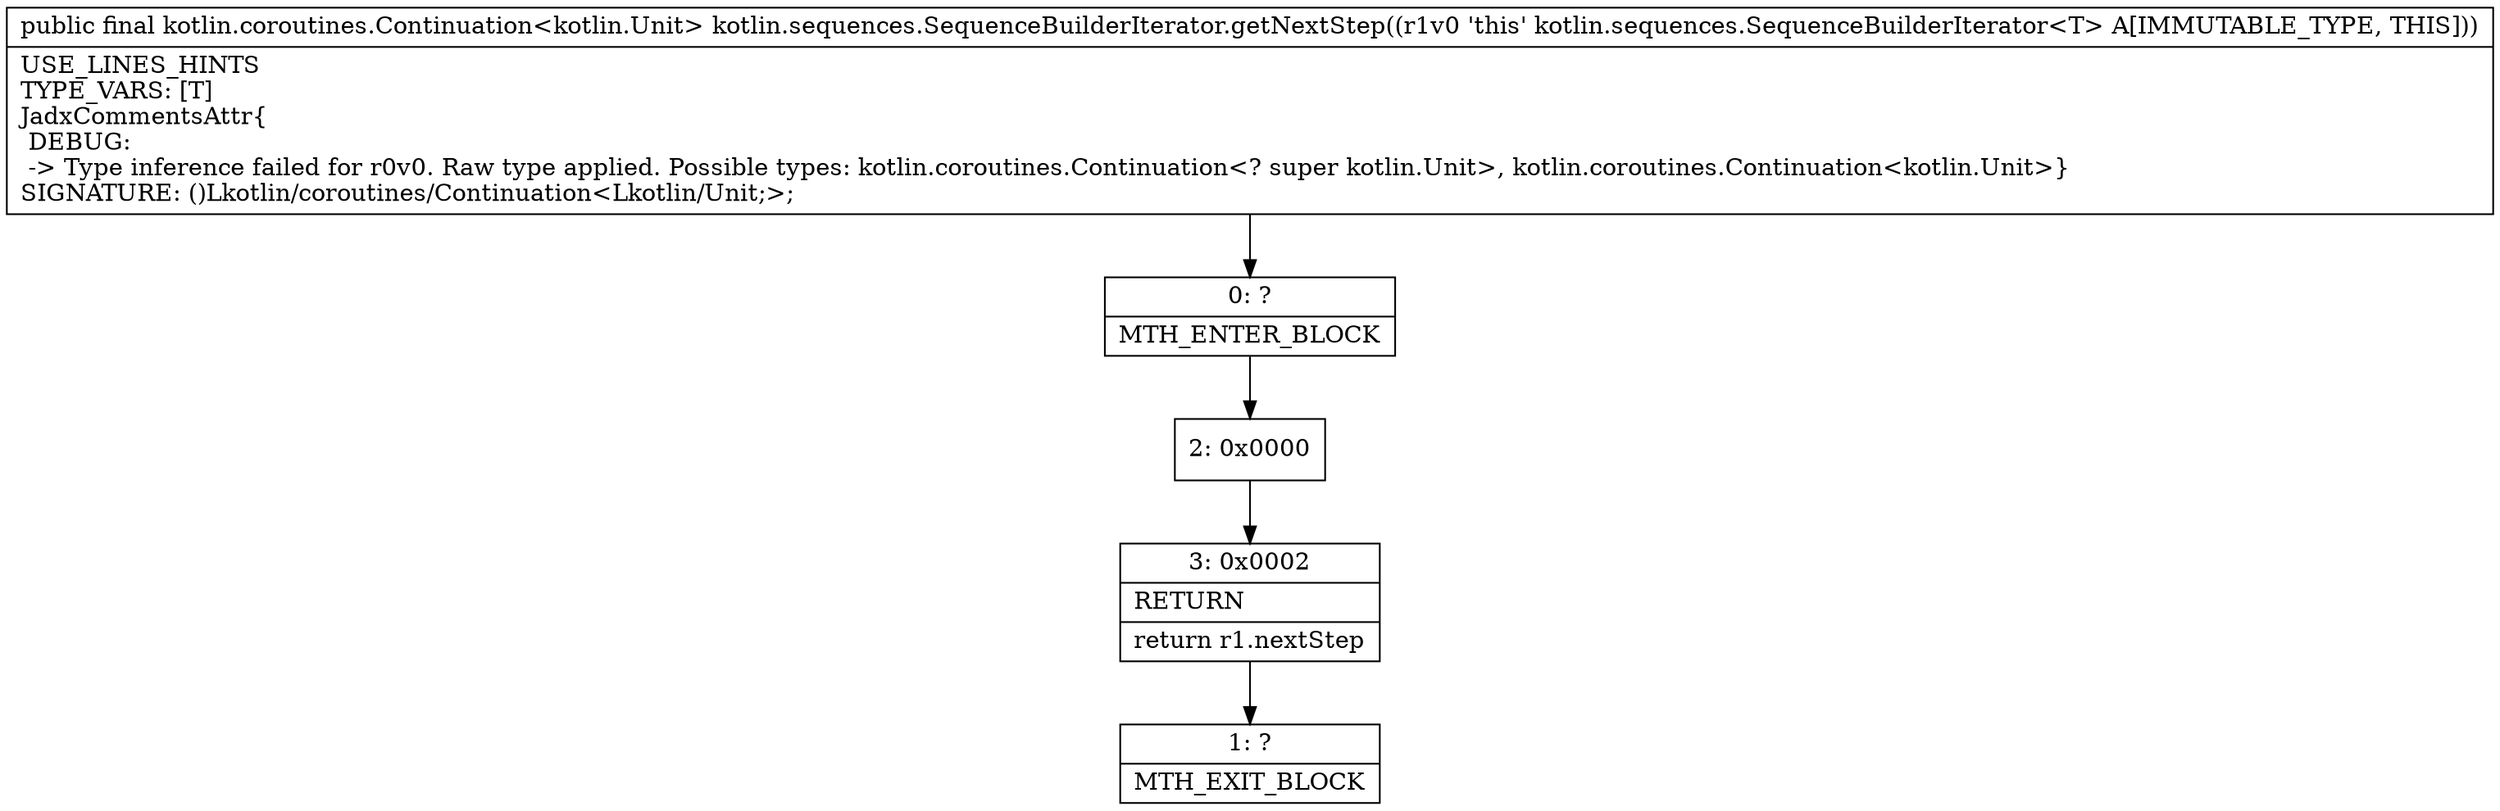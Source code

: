digraph "CFG forkotlin.sequences.SequenceBuilderIterator.getNextStep()Lkotlin\/coroutines\/Continuation;" {
Node_0 [shape=record,label="{0\:\ ?|MTH_ENTER_BLOCK\l}"];
Node_2 [shape=record,label="{2\:\ 0x0000}"];
Node_3 [shape=record,label="{3\:\ 0x0002|RETURN\l|return r1.nextStep\l}"];
Node_1 [shape=record,label="{1\:\ ?|MTH_EXIT_BLOCK\l}"];
MethodNode[shape=record,label="{public final kotlin.coroutines.Continuation\<kotlin.Unit\> kotlin.sequences.SequenceBuilderIterator.getNextStep((r1v0 'this' kotlin.sequences.SequenceBuilderIterator\<T\> A[IMMUTABLE_TYPE, THIS]))  | USE_LINES_HINTS\lTYPE_VARS: [T]\lJadxCommentsAttr\{\l DEBUG: \l \-\> Type inference failed for r0v0. Raw type applied. Possible types: kotlin.coroutines.Continuation\<? super kotlin.Unit\>, kotlin.coroutines.Continuation\<kotlin.Unit\>\}\lSIGNATURE: ()Lkotlin\/coroutines\/Continuation\<Lkotlin\/Unit;\>;\l}"];
MethodNode -> Node_0;Node_0 -> Node_2;
Node_2 -> Node_3;
Node_3 -> Node_1;
}

